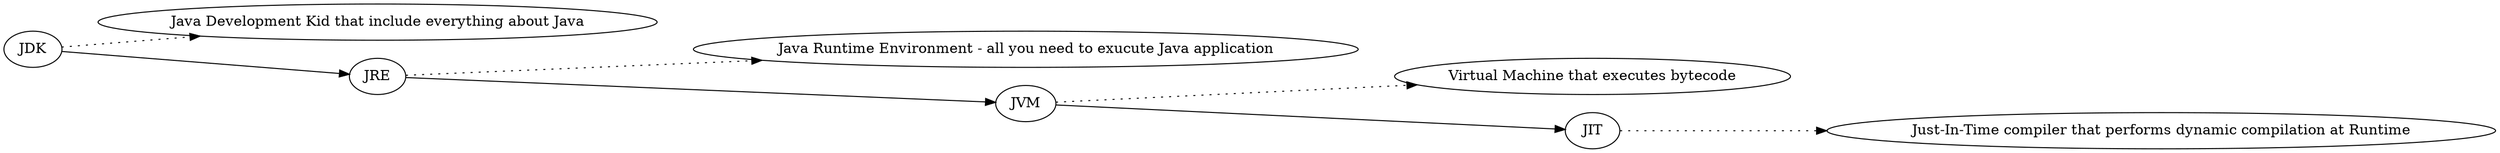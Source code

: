 digraph G {
rankdir="LR"
JDK -> "Java Development Kid that include everything about Java" [style=dotted];
JDK -> JRE
JRE -> "Java Runtime Environment - all you need to exucute Java application" [style=dotted];
JRE -> JVM
JVM -> "Virtual Machine that executes bytecode" [style=dotted];
JVM -> JIT
JIT -> "Just-In-Time compiler that performs dynamic compilation at Runtime" [style=dotted];
}